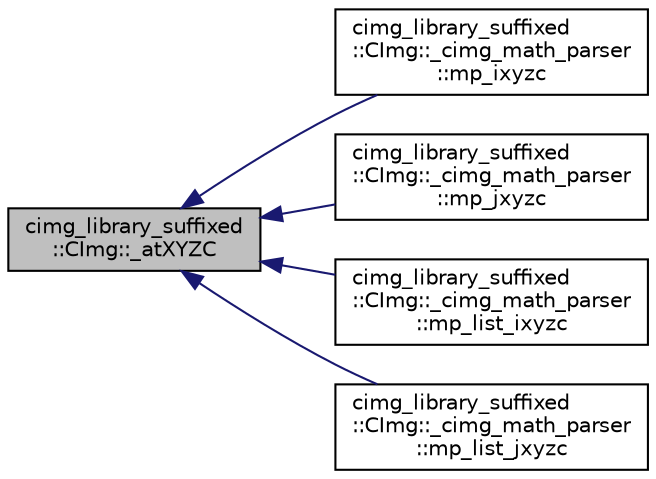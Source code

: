 digraph "cimg_library_suffixed::CImg::_atXYZC"
{
  edge [fontname="Helvetica",fontsize="10",labelfontname="Helvetica",labelfontsize="10"];
  node [fontname="Helvetica",fontsize="10",shape=record];
  rankdir="LR";
  Node76 [label="cimg_library_suffixed\l::CImg::_atXYZC",height=0.2,width=0.4,color="black", fillcolor="grey75", style="filled", fontcolor="black"];
  Node76 -> Node77 [dir="back",color="midnightblue",fontsize="10",style="solid",fontname="Helvetica"];
  Node77 [label="cimg_library_suffixed\l::CImg::_cimg_math_parser\l::mp_ixyzc",height=0.2,width=0.4,color="black", fillcolor="white", style="filled",URL="$structcimg__library__suffixed_1_1_c_img_1_1__cimg__math__parser.html#adccb19bacb29f24ee9b582ffdab1ce87"];
  Node76 -> Node78 [dir="back",color="midnightblue",fontsize="10",style="solid",fontname="Helvetica"];
  Node78 [label="cimg_library_suffixed\l::CImg::_cimg_math_parser\l::mp_jxyzc",height=0.2,width=0.4,color="black", fillcolor="white", style="filled",URL="$structcimg__library__suffixed_1_1_c_img_1_1__cimg__math__parser.html#ab65aef2aad83c05094346595eebd5051"];
  Node76 -> Node79 [dir="back",color="midnightblue",fontsize="10",style="solid",fontname="Helvetica"];
  Node79 [label="cimg_library_suffixed\l::CImg::_cimg_math_parser\l::mp_list_ixyzc",height=0.2,width=0.4,color="black", fillcolor="white", style="filled",URL="$structcimg__library__suffixed_1_1_c_img_1_1__cimg__math__parser.html#af4383fa9613e2534570a889e24d06b5a"];
  Node76 -> Node80 [dir="back",color="midnightblue",fontsize="10",style="solid",fontname="Helvetica"];
  Node80 [label="cimg_library_suffixed\l::CImg::_cimg_math_parser\l::mp_list_jxyzc",height=0.2,width=0.4,color="black", fillcolor="white", style="filled",URL="$structcimg__library__suffixed_1_1_c_img_1_1__cimg__math__parser.html#a1f3648a3f11256430d982c9c6e8debe4"];
}
